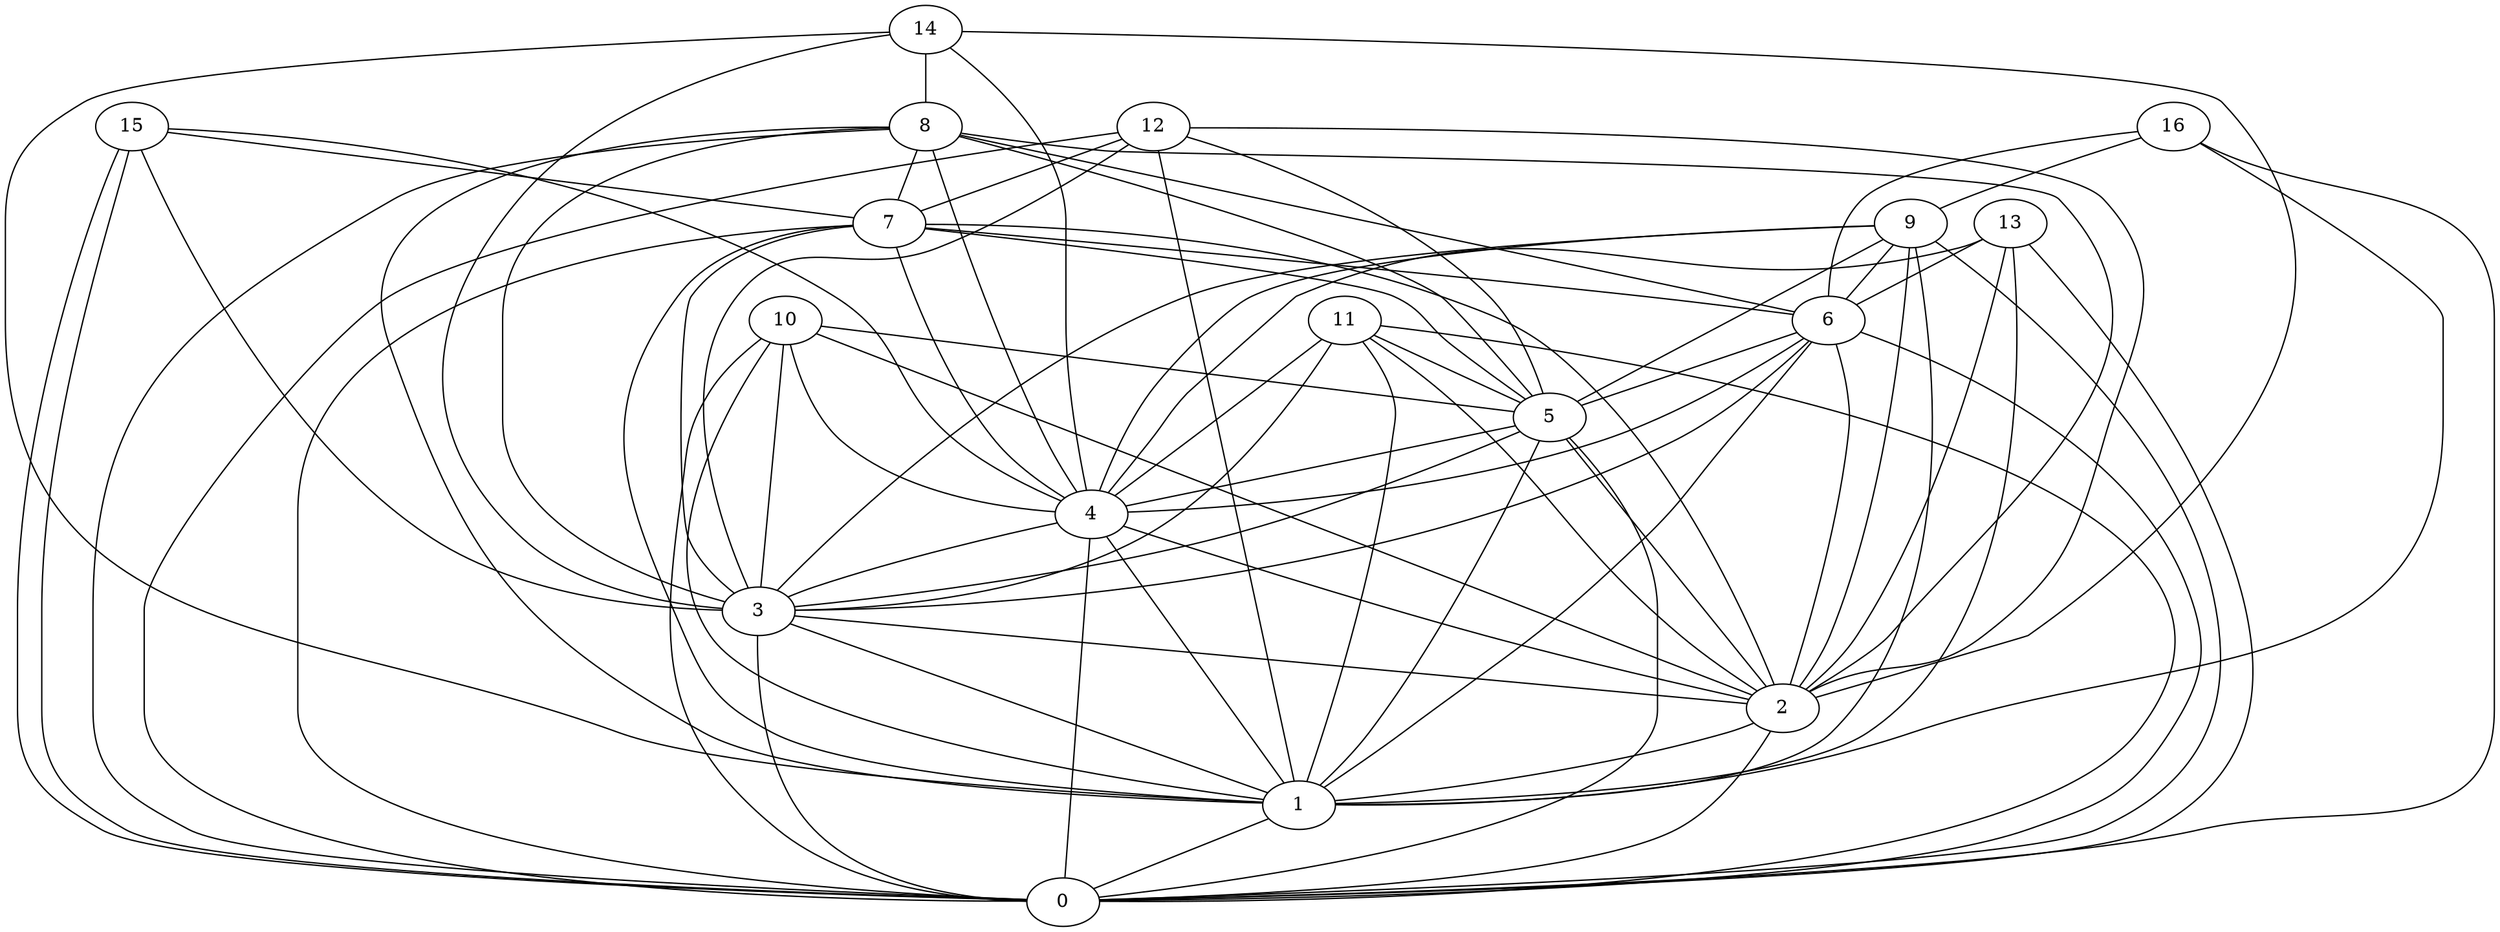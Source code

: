 graph G {
0;
1;
2;
3;
4;
5;
6;
7;
8;
9;
10;
11;
12;
13;
14;
15;
16;
16--9 ;
16--1 ;
16--6 ;
16--0 ;
15--0 ;
15--4 ;
15--0 ;
15--7 ;
15--3 ;
14--8 ;
14--3 ;
14--4 ;
14--2 ;
14--1 ;
13--2 ;
13--1 ;
13--4 ;
13--6 ;
13--0 ;
12--7 ;
12--3 ;
12--2 ;
12--5 ;
12--0 ;
12--1 ;
11--2 ;
11--0 ;
11--1 ;
11--3 ;
11--4 ;
11--5 ;
10--2 ;
10--0 ;
10--1 ;
10--5 ;
10--3 ;
10--4 ;
9--1 ;
9--5 ;
9--2 ;
9--3 ;
9--0 ;
9--6 ;
9--4 ;
8--0 ;
8--3 ;
8--6 ;
8--4 ;
8--2 ;
8--7 ;
8--1 ;
8--5 ;
7--4 ;
7--0 ;
7--1 ;
7--3 ;
7--2 ;
7--5 ;
7--6 ;
6--1 ;
6--5 ;
6--3 ;
6--0 ;
6--2 ;
6--4 ;
5--4 ;
5--3 ;
5--0 ;
5--1 ;
5--2 ;
4--2 ;
4--3 ;
4--1 ;
4--0 ;
3--0 ;
3--1 ;
3--2 ;
2--0 ;
2--1 ;
1--0 ;
}
